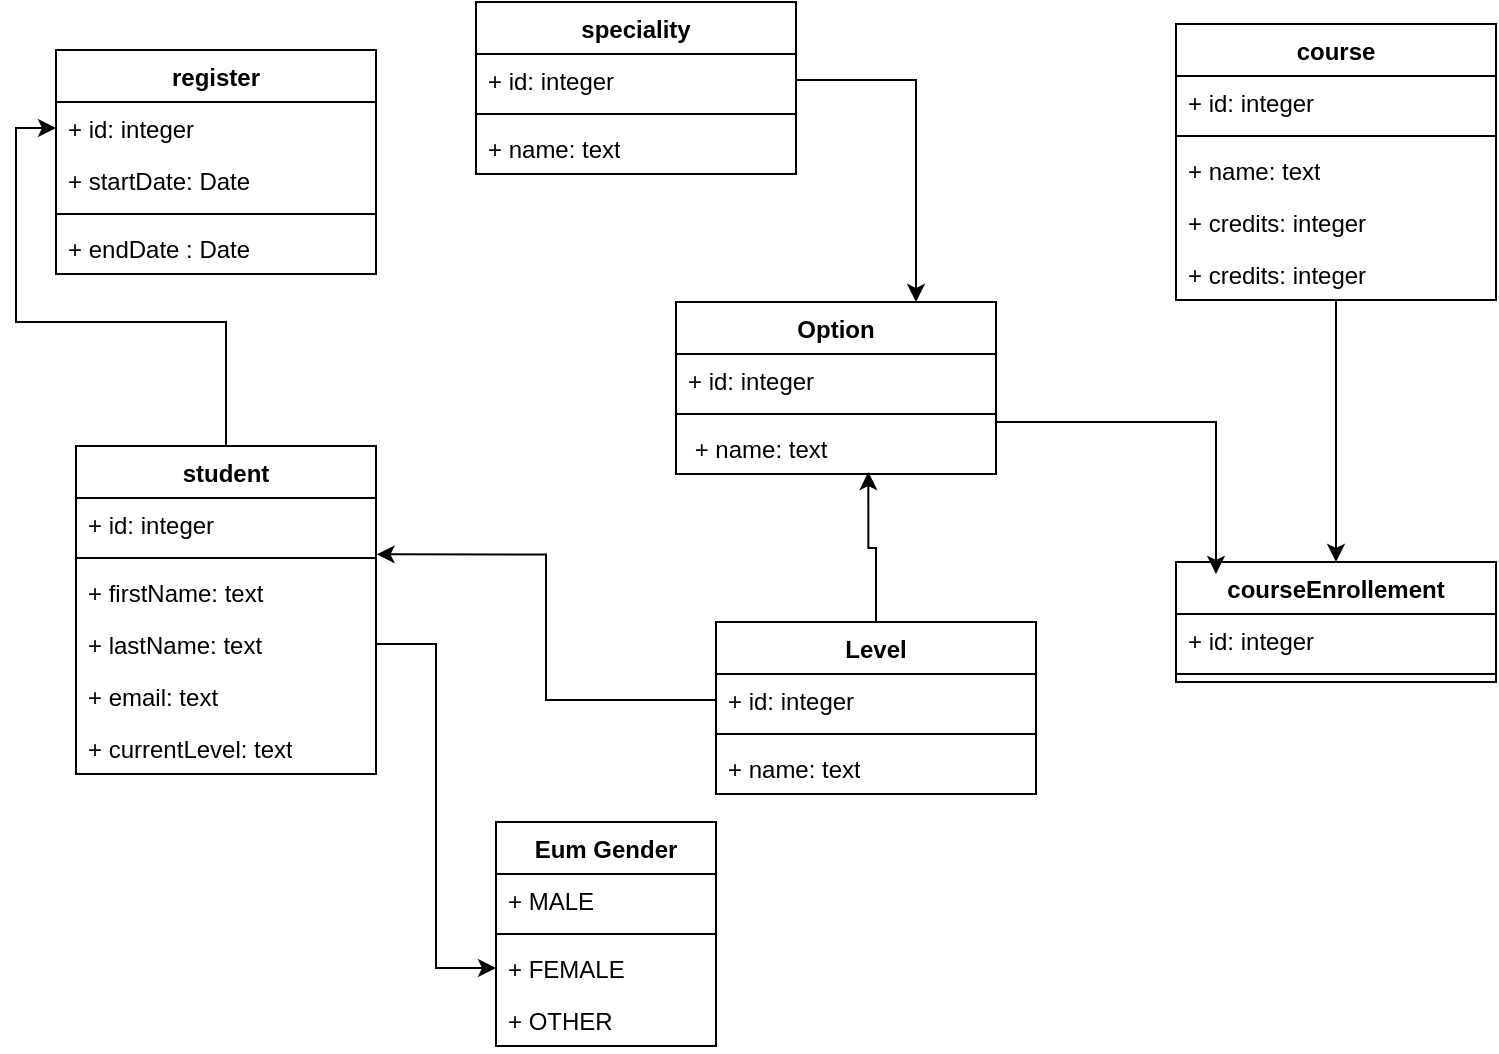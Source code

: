 <mxfile version="24.4.13" type="github" pages="3">
  <diagram name="Page-1" id="PVpVWnrb7OfxVeaUVZbv">
    <mxGraphModel dx="1035" dy="475" grid="1" gridSize="10" guides="1" tooltips="1" connect="1" arrows="1" fold="1" page="1" pageScale="1" pageWidth="1100" pageHeight="850" math="0" shadow="0">
      <root>
        <mxCell id="0" />
        <mxCell id="1" parent="0" />
        <mxCell id="9z153Rb5Zh5aQNl601J3-8" value="speciality" style="swimlane;fontStyle=1;align=center;verticalAlign=top;childLayout=stackLayout;horizontal=1;startSize=26;horizontalStack=0;resizeParent=1;resizeParentMax=0;resizeLast=0;collapsible=1;marginBottom=0;whiteSpace=wrap;html=1;" parent="1" vertex="1">
          <mxGeometry x="310" y="410" width="160" height="86" as="geometry" />
        </mxCell>
        <mxCell id="9z153Rb5Zh5aQNl601J3-9" value="+ id: integer" style="text;strokeColor=none;fillColor=none;align=left;verticalAlign=top;spacingLeft=4;spacingRight=4;overflow=hidden;rotatable=0;points=[[0,0.5],[1,0.5]];portConstraint=eastwest;whiteSpace=wrap;html=1;" parent="9z153Rb5Zh5aQNl601J3-8" vertex="1">
          <mxGeometry y="26" width="160" height="26" as="geometry" />
        </mxCell>
        <mxCell id="9z153Rb5Zh5aQNl601J3-10" value="" style="line;strokeWidth=1;fillColor=none;align=left;verticalAlign=middle;spacingTop=-1;spacingLeft=3;spacingRight=3;rotatable=0;labelPosition=right;points=[];portConstraint=eastwest;strokeColor=inherit;" parent="9z153Rb5Zh5aQNl601J3-8" vertex="1">
          <mxGeometry y="52" width="160" height="8" as="geometry" />
        </mxCell>
        <mxCell id="9z153Rb5Zh5aQNl601J3-13" value="+ name: text" style="text;strokeColor=none;fillColor=none;align=left;verticalAlign=top;spacingLeft=4;spacingRight=4;overflow=hidden;rotatable=0;points=[[0,0.5],[1,0.5]];portConstraint=eastwest;whiteSpace=wrap;html=1;" parent="9z153Rb5Zh5aQNl601J3-8" vertex="1">
          <mxGeometry y="60" width="160" height="26" as="geometry" />
        </mxCell>
        <mxCell id="9z153Rb5Zh5aQNl601J3-14" value="Option" style="swimlane;fontStyle=1;align=center;verticalAlign=top;childLayout=stackLayout;horizontal=1;startSize=26;horizontalStack=0;resizeParent=1;resizeParentMax=0;resizeLast=0;collapsible=1;marginBottom=0;whiteSpace=wrap;html=1;" parent="1" vertex="1">
          <mxGeometry x="410" y="560" width="160" height="86" as="geometry" />
        </mxCell>
        <mxCell id="9z153Rb5Zh5aQNl601J3-15" value="+ id: integer" style="text;strokeColor=none;fillColor=none;align=left;verticalAlign=top;spacingLeft=4;spacingRight=4;overflow=hidden;rotatable=0;points=[[0,0.5],[1,0.5]];portConstraint=eastwest;whiteSpace=wrap;html=1;" parent="9z153Rb5Zh5aQNl601J3-14" vertex="1">
          <mxGeometry y="26" width="160" height="26" as="geometry" />
        </mxCell>
        <mxCell id="9z153Rb5Zh5aQNl601J3-16" value="" style="line;strokeWidth=1;fillColor=none;align=left;verticalAlign=middle;spacingTop=-1;spacingLeft=3;spacingRight=3;rotatable=0;labelPosition=right;points=[];portConstraint=eastwest;strokeColor=inherit;" parent="9z153Rb5Zh5aQNl601J3-14" vertex="1">
          <mxGeometry y="52" width="160" height="8" as="geometry" />
        </mxCell>
        <mxCell id="9z153Rb5Zh5aQNl601J3-17" value="&amp;nbsp;+ name: text" style="text;strokeColor=none;fillColor=none;align=left;verticalAlign=top;spacingLeft=4;spacingRight=4;overflow=hidden;rotatable=0;points=[[0,0.5],[1,0.5]];portConstraint=eastwest;whiteSpace=wrap;html=1;" parent="9z153Rb5Zh5aQNl601J3-14" vertex="1">
          <mxGeometry y="60" width="160" height="26" as="geometry" />
        </mxCell>
        <mxCell id="3pYAXiqEpHBaBs8NNWHI-14" style="edgeStyle=orthogonalEdgeStyle;rounded=0;orthogonalLoop=1;jettySize=auto;html=1;entryX=0.5;entryY=0;entryDx=0;entryDy=0;" edge="1" parent="1" source="9z153Rb5Zh5aQNl601J3-18" target="3pYAXiqEpHBaBs8NNWHI-1">
          <mxGeometry relative="1" as="geometry">
            <mxPoint x="740" y="680" as="targetPoint" />
          </mxGeometry>
        </mxCell>
        <mxCell id="9z153Rb5Zh5aQNl601J3-18" value="course" style="swimlane;fontStyle=1;align=center;verticalAlign=top;childLayout=stackLayout;horizontal=1;startSize=26;horizontalStack=0;resizeParent=1;resizeParentMax=0;resizeLast=0;collapsible=1;marginBottom=0;whiteSpace=wrap;html=1;" parent="1" vertex="1">
          <mxGeometry x="660" y="421" width="160" height="138" as="geometry" />
        </mxCell>
        <mxCell id="9z153Rb5Zh5aQNl601J3-19" value="+ id: integer" style="text;strokeColor=none;fillColor=none;align=left;verticalAlign=top;spacingLeft=4;spacingRight=4;overflow=hidden;rotatable=0;points=[[0,0.5],[1,0.5]];portConstraint=eastwest;whiteSpace=wrap;html=1;" parent="9z153Rb5Zh5aQNl601J3-18" vertex="1">
          <mxGeometry y="26" width="160" height="26" as="geometry" />
        </mxCell>
        <mxCell id="9z153Rb5Zh5aQNl601J3-20" value="" style="line;strokeWidth=1;fillColor=none;align=left;verticalAlign=middle;spacingTop=-1;spacingLeft=3;spacingRight=3;rotatable=0;labelPosition=right;points=[];portConstraint=eastwest;strokeColor=inherit;" parent="9z153Rb5Zh5aQNl601J3-18" vertex="1">
          <mxGeometry y="52" width="160" height="8" as="geometry" />
        </mxCell>
        <mxCell id="9z153Rb5Zh5aQNl601J3-21" value="+ name: text" style="text;strokeColor=none;fillColor=none;align=left;verticalAlign=top;spacingLeft=4;spacingRight=4;overflow=hidden;rotatable=0;points=[[0,0.5],[1,0.5]];portConstraint=eastwest;whiteSpace=wrap;html=1;" parent="9z153Rb5Zh5aQNl601J3-18" vertex="1">
          <mxGeometry y="60" width="160" height="26" as="geometry" />
        </mxCell>
        <mxCell id="9z153Rb5Zh5aQNl601J3-25" value="+ credits: integer" style="text;strokeColor=none;fillColor=none;align=left;verticalAlign=top;spacingLeft=4;spacingRight=4;overflow=hidden;rotatable=0;points=[[0,0.5],[1,0.5]];portConstraint=eastwest;whiteSpace=wrap;html=1;" parent="9z153Rb5Zh5aQNl601J3-18" vertex="1">
          <mxGeometry y="86" width="160" height="26" as="geometry" />
        </mxCell>
        <mxCell id="3pYAXiqEpHBaBs8NNWHI-7" value="+ credits: integer" style="text;strokeColor=none;fillColor=none;align=left;verticalAlign=top;spacingLeft=4;spacingRight=4;overflow=hidden;rotatable=0;points=[[0,0.5],[1,0.5]];portConstraint=eastwest;whiteSpace=wrap;html=1;" vertex="1" parent="9z153Rb5Zh5aQNl601J3-18">
          <mxGeometry y="112" width="160" height="26" as="geometry" />
        </mxCell>
        <mxCell id="3pYAXiqEpHBaBs8NNWHI-28" style="edgeStyle=orthogonalEdgeStyle;rounded=0;orthogonalLoop=1;jettySize=auto;html=1;entryX=0;entryY=0.5;entryDx=0;entryDy=0;" edge="1" parent="1" source="9z153Rb5Zh5aQNl601J3-27" target="9z153Rb5Zh5aQNl601J3-41">
          <mxGeometry relative="1" as="geometry">
            <Array as="points">
              <mxPoint x="185" y="570" />
              <mxPoint x="80" y="570" />
              <mxPoint x="80" y="473" />
            </Array>
          </mxGeometry>
        </mxCell>
        <mxCell id="9z153Rb5Zh5aQNl601J3-27" value="student" style="swimlane;fontStyle=1;align=center;verticalAlign=top;childLayout=stackLayout;horizontal=1;startSize=26;horizontalStack=0;resizeParent=1;resizeParentMax=0;resizeLast=0;collapsible=1;marginBottom=0;whiteSpace=wrap;html=1;" parent="1" vertex="1">
          <mxGeometry x="110" y="632" width="150" height="164" as="geometry" />
        </mxCell>
        <mxCell id="9z153Rb5Zh5aQNl601J3-28" value="+ id: integer" style="text;strokeColor=none;fillColor=none;align=left;verticalAlign=top;spacingLeft=4;spacingRight=4;overflow=hidden;rotatable=0;points=[[0,0.5],[1,0.5]];portConstraint=eastwest;whiteSpace=wrap;html=1;" parent="9z153Rb5Zh5aQNl601J3-27" vertex="1">
          <mxGeometry y="26" width="150" height="26" as="geometry" />
        </mxCell>
        <mxCell id="9z153Rb5Zh5aQNl601J3-29" value="" style="line;strokeWidth=1;fillColor=none;align=left;verticalAlign=middle;spacingTop=-1;spacingLeft=3;spacingRight=3;rotatable=0;labelPosition=right;points=[];portConstraint=eastwest;strokeColor=inherit;" parent="9z153Rb5Zh5aQNl601J3-27" vertex="1">
          <mxGeometry y="52" width="150" height="8" as="geometry" />
        </mxCell>
        <mxCell id="9z153Rb5Zh5aQNl601J3-32" value="+ firstName: text" style="text;strokeColor=none;fillColor=none;align=left;verticalAlign=top;spacingLeft=4;spacingRight=4;overflow=hidden;rotatable=0;points=[[0,0.5],[1,0.5]];portConstraint=eastwest;whiteSpace=wrap;html=1;" parent="9z153Rb5Zh5aQNl601J3-27" vertex="1">
          <mxGeometry y="60" width="150" height="26" as="geometry" />
        </mxCell>
        <mxCell id="9z153Rb5Zh5aQNl601J3-33" value="+ lastName: text" style="text;strokeColor=none;fillColor=none;align=left;verticalAlign=top;spacingLeft=4;spacingRight=4;overflow=hidden;rotatable=0;points=[[0,0.5],[1,0.5]];portConstraint=eastwest;whiteSpace=wrap;html=1;" parent="9z153Rb5Zh5aQNl601J3-27" vertex="1">
          <mxGeometry y="86" width="150" height="26" as="geometry" />
        </mxCell>
        <mxCell id="9z153Rb5Zh5aQNl601J3-34" value="+ email: text" style="text;strokeColor=none;fillColor=none;align=left;verticalAlign=top;spacingLeft=4;spacingRight=4;overflow=hidden;rotatable=0;points=[[0,0.5],[1,0.5]];portConstraint=eastwest;whiteSpace=wrap;html=1;" parent="9z153Rb5Zh5aQNl601J3-27" vertex="1">
          <mxGeometry y="112" width="150" height="26" as="geometry" />
        </mxCell>
        <mxCell id="9z153Rb5Zh5aQNl601J3-49" value="+ currentLevel: text" style="text;strokeColor=none;fillColor=none;align=left;verticalAlign=top;spacingLeft=4;spacingRight=4;overflow=hidden;rotatable=0;points=[[0,0.5],[1,0.5]];portConstraint=eastwest;whiteSpace=wrap;html=1;" parent="9z153Rb5Zh5aQNl601J3-27" vertex="1">
          <mxGeometry y="138" width="150" height="26" as="geometry" />
        </mxCell>
        <mxCell id="9z153Rb5Zh5aQNl601J3-35" value="Eum Gender" style="swimlane;fontStyle=1;align=center;verticalAlign=top;childLayout=stackLayout;horizontal=1;startSize=26;horizontalStack=0;resizeParent=1;resizeParentMax=0;resizeLast=0;collapsible=1;marginBottom=0;whiteSpace=wrap;html=1;" parent="1" vertex="1">
          <mxGeometry x="320" y="820" width="110" height="112" as="geometry" />
        </mxCell>
        <mxCell id="9z153Rb5Zh5aQNl601J3-36" value="+ MALE" style="text;strokeColor=none;fillColor=none;align=left;verticalAlign=top;spacingLeft=4;spacingRight=4;overflow=hidden;rotatable=0;points=[[0,0.5],[1,0.5]];portConstraint=eastwest;whiteSpace=wrap;html=1;" parent="9z153Rb5Zh5aQNl601J3-35" vertex="1">
          <mxGeometry y="26" width="110" height="26" as="geometry" />
        </mxCell>
        <mxCell id="9z153Rb5Zh5aQNl601J3-37" value="" style="line;strokeWidth=1;fillColor=none;align=left;verticalAlign=middle;spacingTop=-1;spacingLeft=3;spacingRight=3;rotatable=0;labelPosition=right;points=[];portConstraint=eastwest;strokeColor=inherit;" parent="9z153Rb5Zh5aQNl601J3-35" vertex="1">
          <mxGeometry y="52" width="110" height="8" as="geometry" />
        </mxCell>
        <mxCell id="9z153Rb5Zh5aQNl601J3-38" value="+ FEMALE" style="text;strokeColor=none;fillColor=none;align=left;verticalAlign=top;spacingLeft=4;spacingRight=4;overflow=hidden;rotatable=0;points=[[0,0.5],[1,0.5]];portConstraint=eastwest;whiteSpace=wrap;html=1;" parent="9z153Rb5Zh5aQNl601J3-35" vertex="1">
          <mxGeometry y="60" width="110" height="26" as="geometry" />
        </mxCell>
        <mxCell id="9z153Rb5Zh5aQNl601J3-39" value="+ OTHER" style="text;strokeColor=none;fillColor=none;align=left;verticalAlign=top;spacingLeft=4;spacingRight=4;overflow=hidden;rotatable=0;points=[[0,0.5],[1,0.5]];portConstraint=eastwest;whiteSpace=wrap;html=1;" parent="9z153Rb5Zh5aQNl601J3-35" vertex="1">
          <mxGeometry y="86" width="110" height="26" as="geometry" />
        </mxCell>
        <mxCell id="9z153Rb5Zh5aQNl601J3-40" value="register" style="swimlane;fontStyle=1;align=center;verticalAlign=top;childLayout=stackLayout;horizontal=1;startSize=26;horizontalStack=0;resizeParent=1;resizeParentMax=0;resizeLast=0;collapsible=1;marginBottom=0;whiteSpace=wrap;html=1;" parent="1" vertex="1">
          <mxGeometry x="100" y="434" width="160" height="112" as="geometry" />
        </mxCell>
        <mxCell id="9z153Rb5Zh5aQNl601J3-41" value="+ id: integer" style="text;strokeColor=none;fillColor=none;align=left;verticalAlign=top;spacingLeft=4;spacingRight=4;overflow=hidden;rotatable=0;points=[[0,0.5],[1,0.5]];portConstraint=eastwest;whiteSpace=wrap;html=1;" parent="9z153Rb5Zh5aQNl601J3-40" vertex="1">
          <mxGeometry y="26" width="160" height="26" as="geometry" />
        </mxCell>
        <mxCell id="9z153Rb5Zh5aQNl601J3-47" value="+ startDate: Date" style="text;strokeColor=none;fillColor=none;align=left;verticalAlign=top;spacingLeft=4;spacingRight=4;overflow=hidden;rotatable=0;points=[[0,0.5],[1,0.5]];portConstraint=eastwest;whiteSpace=wrap;html=1;" parent="9z153Rb5Zh5aQNl601J3-40" vertex="1">
          <mxGeometry y="52" width="160" height="26" as="geometry" />
        </mxCell>
        <mxCell id="9z153Rb5Zh5aQNl601J3-42" value="" style="line;strokeWidth=1;fillColor=none;align=left;verticalAlign=middle;spacingTop=-1;spacingLeft=3;spacingRight=3;rotatable=0;labelPosition=right;points=[];portConstraint=eastwest;strokeColor=inherit;" parent="9z153Rb5Zh5aQNl601J3-40" vertex="1">
          <mxGeometry y="78" width="160" height="8" as="geometry" />
        </mxCell>
        <mxCell id="9z153Rb5Zh5aQNl601J3-48" value="+ endDate : Date" style="text;strokeColor=none;fillColor=none;align=left;verticalAlign=top;spacingLeft=4;spacingRight=4;overflow=hidden;rotatable=0;points=[[0,0.5],[1,0.5]];portConstraint=eastwest;whiteSpace=wrap;html=1;" parent="9z153Rb5Zh5aQNl601J3-40" vertex="1">
          <mxGeometry y="86" width="160" height="26" as="geometry" />
        </mxCell>
        <mxCell id="3pYAXiqEpHBaBs8NNWHI-1" value="courseEnrollement" style="swimlane;fontStyle=1;align=center;verticalAlign=top;childLayout=stackLayout;horizontal=1;startSize=26;horizontalStack=0;resizeParent=1;resizeParentMax=0;resizeLast=0;collapsible=1;marginBottom=0;whiteSpace=wrap;html=1;" vertex="1" parent="1">
          <mxGeometry x="660" y="690" width="160" height="60" as="geometry" />
        </mxCell>
        <mxCell id="3pYAXiqEpHBaBs8NNWHI-2" value="+ id: integer" style="text;strokeColor=none;fillColor=none;align=left;verticalAlign=top;spacingLeft=4;spacingRight=4;overflow=hidden;rotatable=0;points=[[0,0.5],[1,0.5]];portConstraint=eastwest;whiteSpace=wrap;html=1;" vertex="1" parent="3pYAXiqEpHBaBs8NNWHI-1">
          <mxGeometry y="26" width="160" height="26" as="geometry" />
        </mxCell>
        <mxCell id="3pYAXiqEpHBaBs8NNWHI-4" value="" style="line;strokeWidth=1;fillColor=none;align=left;verticalAlign=middle;spacingTop=-1;spacingLeft=3;spacingRight=3;rotatable=0;labelPosition=right;points=[];portConstraint=eastwest;strokeColor=inherit;" vertex="1" parent="3pYAXiqEpHBaBs8NNWHI-1">
          <mxGeometry y="52" width="160" height="8" as="geometry" />
        </mxCell>
        <mxCell id="3pYAXiqEpHBaBs8NNWHI-8" style="edgeStyle=orthogonalEdgeStyle;rounded=0;orthogonalLoop=1;jettySize=auto;html=1;entryX=0;entryY=0.5;entryDx=0;entryDy=0;" edge="1" parent="1" source="9z153Rb5Zh5aQNl601J3-33" target="9z153Rb5Zh5aQNl601J3-38">
          <mxGeometry relative="1" as="geometry" />
        </mxCell>
        <mxCell id="3pYAXiqEpHBaBs8NNWHI-12" style="edgeStyle=orthogonalEdgeStyle;rounded=0;orthogonalLoop=1;jettySize=auto;html=1;entryX=0.125;entryY=0.1;entryDx=0;entryDy=0;entryPerimeter=0;" edge="1" parent="1" source="9z153Rb5Zh5aQNl601J3-17" target="3pYAXiqEpHBaBs8NNWHI-1">
          <mxGeometry relative="1" as="geometry">
            <Array as="points">
              <mxPoint x="680" y="620" />
            </Array>
          </mxGeometry>
        </mxCell>
        <mxCell id="3pYAXiqEpHBaBs8NNWHI-16" value="Level" style="swimlane;fontStyle=1;align=center;verticalAlign=top;childLayout=stackLayout;horizontal=1;startSize=26;horizontalStack=0;resizeParent=1;resizeParentMax=0;resizeLast=0;collapsible=1;marginBottom=0;whiteSpace=wrap;html=1;" vertex="1" parent="1">
          <mxGeometry x="430" y="720" width="160" height="86" as="geometry" />
        </mxCell>
        <mxCell id="3pYAXiqEpHBaBs8NNWHI-17" value="+ id: integer" style="text;strokeColor=none;fillColor=none;align=left;verticalAlign=top;spacingLeft=4;spacingRight=4;overflow=hidden;rotatable=0;points=[[0,0.5],[1,0.5]];portConstraint=eastwest;whiteSpace=wrap;html=1;" vertex="1" parent="3pYAXiqEpHBaBs8NNWHI-16">
          <mxGeometry y="26" width="160" height="26" as="geometry" />
        </mxCell>
        <mxCell id="3pYAXiqEpHBaBs8NNWHI-18" value="" style="line;strokeWidth=1;fillColor=none;align=left;verticalAlign=middle;spacingTop=-1;spacingLeft=3;spacingRight=3;rotatable=0;labelPosition=right;points=[];portConstraint=eastwest;strokeColor=inherit;" vertex="1" parent="3pYAXiqEpHBaBs8NNWHI-16">
          <mxGeometry y="52" width="160" height="8" as="geometry" />
        </mxCell>
        <mxCell id="3pYAXiqEpHBaBs8NNWHI-19" value="+ name: text" style="text;strokeColor=none;fillColor=none;align=left;verticalAlign=top;spacingLeft=4;spacingRight=4;overflow=hidden;rotatable=0;points=[[0,0.5],[1,0.5]];portConstraint=eastwest;whiteSpace=wrap;html=1;" vertex="1" parent="3pYAXiqEpHBaBs8NNWHI-16">
          <mxGeometry y="60" width="160" height="26" as="geometry" />
        </mxCell>
        <mxCell id="3pYAXiqEpHBaBs8NNWHI-20" style="edgeStyle=orthogonalEdgeStyle;rounded=0;orthogonalLoop=1;jettySize=auto;html=1;entryX=0.75;entryY=0;entryDx=0;entryDy=0;" edge="1" parent="1" source="9z153Rb5Zh5aQNl601J3-9" target="9z153Rb5Zh5aQNl601J3-14">
          <mxGeometry relative="1" as="geometry" />
        </mxCell>
        <mxCell id="3pYAXiqEpHBaBs8NNWHI-22" style="edgeStyle=orthogonalEdgeStyle;rounded=0;orthogonalLoop=1;jettySize=auto;html=1;entryX=1.002;entryY=1.084;entryDx=0;entryDy=0;entryPerimeter=0;" edge="1" parent="1" source="3pYAXiqEpHBaBs8NNWHI-17" target="9z153Rb5Zh5aQNl601J3-28">
          <mxGeometry relative="1" as="geometry" />
        </mxCell>
        <mxCell id="3pYAXiqEpHBaBs8NNWHI-25" style="edgeStyle=orthogonalEdgeStyle;rounded=0;orthogonalLoop=1;jettySize=auto;html=1;entryX=0.601;entryY=0.962;entryDx=0;entryDy=0;entryPerimeter=0;" edge="1" parent="1" source="3pYAXiqEpHBaBs8NNWHI-16" target="9z153Rb5Zh5aQNl601J3-17">
          <mxGeometry relative="1" as="geometry" />
        </mxCell>
      </root>
    </mxGraphModel>
  </diagram>
  <diagram id="EVSd_o98dj5fEHspu7c7" name="Page-2">
    <mxGraphModel dx="808" dy="454" grid="1" gridSize="10" guides="1" tooltips="1" connect="1" arrows="1" fold="1" page="1" pageScale="1" pageWidth="850" pageHeight="1100" math="0" shadow="0">
      <root>
        <mxCell id="0" />
        <mxCell id="1" parent="0" />
        <mxCell id="r9Iak4nXetqMGGFo57f--1" value="Class" style="swimlane;fontStyle=0;childLayout=stackLayout;horizontal=1;startSize=26;fillColor=none;horizontalStack=0;resizeParent=1;resizeParentMax=0;resizeLast=0;collapsible=1;marginBottom=0;whiteSpace=wrap;html=1;" parent="1" vertex="1">
          <mxGeometry x="350" y="270" width="160" height="196" as="geometry" />
        </mxCell>
        <mxCell id="r9Iak4nXetqMGGFo57f--2" value="+ id: Int" style="text;strokeColor=none;fillColor=none;align=left;verticalAlign=top;spacingLeft=4;spacingRight=4;overflow=hidden;rotatable=0;points=[[0,0.5],[1,0.5]];portConstraint=eastwest;whiteSpace=wrap;html=1;" parent="r9Iak4nXetqMGGFo57f--1" vertex="1">
          <mxGeometry y="26" width="160" height="26" as="geometry" />
        </mxCell>
        <mxCell id="r9Iak4nXetqMGGFo57f--4" value="&lt;div&gt;+ field : Text&lt;/div&gt;&lt;div&gt;&lt;br&gt;&lt;/div&gt;&lt;div&gt;+ cycle : cycle&lt;br&gt;&lt;/div&gt;&lt;div&gt;&lt;br&gt;&lt;/div&gt;&lt;div&gt;+ level : Int&lt;/div&gt;&lt;div&gt;&lt;br&gt;&lt;/div&gt;&lt;div&gt;+ feeSchool: number&lt;br&gt;&lt;/div&gt;" style="text;strokeColor=none;fillColor=none;align=left;verticalAlign=top;spacingLeft=4;spacingRight=4;overflow=hidden;rotatable=0;points=[[0,0.5],[1,0.5]];portConstraint=eastwest;whiteSpace=wrap;html=1;" parent="r9Iak4nXetqMGGFo57f--1" vertex="1">
          <mxGeometry y="52" width="160" height="118" as="geometry" />
        </mxCell>
        <mxCell id="r9Iak4nXetqMGGFo57f--3" value="+ registrationFee : Number" style="text;strokeColor=none;fillColor=none;align=left;verticalAlign=top;spacingLeft=4;spacingRight=4;overflow=hidden;rotatable=0;points=[[0,0.5],[1,0.5]];portConstraint=eastwest;whiteSpace=wrap;html=1;" parent="r9Iak4nXetqMGGFo57f--1" vertex="1">
          <mxGeometry y="170" width="160" height="26" as="geometry" />
        </mxCell>
        <mxCell id="3dtmtDhH3WgYcla-uufY-2" value="&lt;p style=&quot;margin:0px;margin-top:4px;text-align:center;&quot;&gt;&lt;b&gt;cycle&lt;/b&gt;&lt;/p&gt;&lt;hr size=&quot;1&quot; style=&quot;border-style:solid;&quot;&gt;&lt;p style=&quot;margin:0px;margin-left:4px;&quot;&gt;+ name: Text&lt;br&gt;&lt;/p&gt;&lt;hr size=&quot;1&quot; style=&quot;border-style:solid;&quot;&gt;&lt;p style=&quot;margin:0px;margin-left:4px;&quot;&gt;+ constructor(): void&lt;br&gt;&lt;/p&gt;" style="verticalAlign=top;align=left;overflow=fill;html=1;whiteSpace=wrap;" parent="1" vertex="1">
          <mxGeometry x="180" y="450" width="160" height="90" as="geometry" />
        </mxCell>
        <mxCell id="dONlT-souG-99hwp9RoZ-6" value="course" style="swimlane;fontStyle=0;childLayout=stackLayout;horizontal=1;startSize=26;fillColor=none;horizontalStack=0;resizeParent=1;resizeParentMax=0;resizeLast=0;collapsible=1;marginBottom=0;whiteSpace=wrap;html=1;" parent="1" vertex="1">
          <mxGeometry x="650" y="330" width="140" height="132" as="geometry" />
        </mxCell>
        <mxCell id="dONlT-souG-99hwp9RoZ-7" value="+ id: int" style="text;strokeColor=none;fillColor=none;align=left;verticalAlign=top;spacingLeft=4;spacingRight=4;overflow=hidden;rotatable=0;points=[[0,0.5],[1,0.5]];portConstraint=eastwest;whiteSpace=wrap;html=1;" parent="dONlT-souG-99hwp9RoZ-6" vertex="1">
          <mxGeometry y="26" width="140" height="26" as="geometry" />
        </mxCell>
        <mxCell id="dONlT-souG-99hwp9RoZ-8" value="+ title: text" style="text;strokeColor=none;fillColor=none;align=left;verticalAlign=top;spacingLeft=4;spacingRight=4;overflow=hidden;rotatable=0;points=[[0,0.5],[1,0.5]];portConstraint=eastwest;whiteSpace=wrap;html=1;" parent="dONlT-souG-99hwp9RoZ-6" vertex="1">
          <mxGeometry y="52" width="140" height="28" as="geometry" />
        </mxCell>
        <mxCell id="dONlT-souG-99hwp9RoZ-9" value="+ code: texr" style="text;strokeColor=none;fillColor=none;align=left;verticalAlign=top;spacingLeft=4;spacingRight=4;overflow=hidden;rotatable=0;points=[[0,0.5],[1,0.5]];portConstraint=eastwest;whiteSpace=wrap;html=1;" parent="dONlT-souG-99hwp9RoZ-6" vertex="1">
          <mxGeometry y="80" width="140" height="26" as="geometry" />
        </mxCell>
        <mxCell id="dONlT-souG-99hwp9RoZ-10" value="+ field: type" style="text;strokeColor=none;fillColor=none;align=left;verticalAlign=top;spacingLeft=4;spacingRight=4;overflow=hidden;rotatable=0;points=[[0,0.5],[1,0.5]];portConstraint=eastwest;whiteSpace=wrap;html=1;" parent="dONlT-souG-99hwp9RoZ-6" vertex="1">
          <mxGeometry y="106" width="140" height="26" as="geometry" />
        </mxCell>
        <mxCell id="dONlT-souG-99hwp9RoZ-11" value="school" style="swimlane;fontStyle=0;childLayout=stackLayout;horizontal=1;startSize=26;fillColor=none;horizontalStack=0;resizeParent=1;resizeParentMax=0;resizeLast=0;collapsible=1;marginBottom=0;whiteSpace=wrap;html=1;" parent="1" vertex="1">
          <mxGeometry x="180" y="280" width="140" height="132" as="geometry" />
        </mxCell>
        <mxCell id="dONlT-souG-99hwp9RoZ-12" value="+ id: number" style="text;strokeColor=none;fillColor=none;align=left;verticalAlign=top;spacingLeft=4;spacingRight=4;overflow=hidden;rotatable=0;points=[[0,0.5],[1,0.5]];portConstraint=eastwest;whiteSpace=wrap;html=1;" parent="dONlT-souG-99hwp9RoZ-11" vertex="1">
          <mxGeometry y="26" width="140" height="26" as="geometry" />
        </mxCell>
        <mxCell id="dONlT-souG-99hwp9RoZ-13" value="+ name: text" style="text;strokeColor=none;fillColor=none;align=left;verticalAlign=top;spacingLeft=4;spacingRight=4;overflow=hidden;rotatable=0;points=[[0,0.5],[1,0.5]];portConstraint=eastwest;whiteSpace=wrap;html=1;" parent="dONlT-souG-99hwp9RoZ-11" vertex="1">
          <mxGeometry y="52" width="140" height="28" as="geometry" />
        </mxCell>
        <mxCell id="dONlT-souG-99hwp9RoZ-14" value="+ address: text" style="text;strokeColor=none;fillColor=none;align=left;verticalAlign=top;spacingLeft=4;spacingRight=4;overflow=hidden;rotatable=0;points=[[0,0.5],[1,0.5]];portConstraint=eastwest;whiteSpace=wrap;html=1;" parent="dONlT-souG-99hwp9RoZ-11" vertex="1">
          <mxGeometry y="80" width="140" height="26" as="geometry" />
        </mxCell>
        <mxCell id="dONlT-souG-99hwp9RoZ-15" value="+ phone : number" style="text;strokeColor=none;fillColor=none;align=left;verticalAlign=top;spacingLeft=4;spacingRight=4;overflow=hidden;rotatable=0;points=[[0,0.5],[1,0.5]];portConstraint=eastwest;whiteSpace=wrap;html=1;" parent="dONlT-souG-99hwp9RoZ-11" vertex="1">
          <mxGeometry y="106" width="140" height="26" as="geometry" />
        </mxCell>
        <mxCell id="dONlT-souG-99hwp9RoZ-28" style="edgeStyle=orthogonalEdgeStyle;rounded=0;orthogonalLoop=1;jettySize=auto;html=1;exitX=0.5;exitY=0;exitDx=0;exitDy=0;" parent="1" source="dONlT-souG-99hwp9RoZ-20" edge="1">
          <mxGeometry relative="1" as="geometry">
            <mxPoint x="580" y="380" as="targetPoint" />
          </mxGeometry>
        </mxCell>
        <mxCell id="dONlT-souG-99hwp9RoZ-20" value="ClassCourse" style="swimlane;fontStyle=0;childLayout=stackLayout;horizontal=1;startSize=26;fillColor=none;horizontalStack=0;resizeParent=1;resizeParentMax=0;resizeLast=0;collapsible=1;marginBottom=0;whiteSpace=wrap;html=1;" parent="1" vertex="1">
          <mxGeometry x="500" y="510" width="140" height="52" as="geometry" />
        </mxCell>
        <mxCell id="dONlT-souG-99hwp9RoZ-21" value="+ id: number" style="text;strokeColor=none;fillColor=none;align=left;verticalAlign=top;spacingLeft=4;spacingRight=4;overflow=hidden;rotatable=0;points=[[0,0.5],[1,0.5]];portConstraint=eastwest;whiteSpace=wrap;html=1;" parent="dONlT-souG-99hwp9RoZ-20" vertex="1">
          <mxGeometry y="26" width="140" height="26" as="geometry" />
        </mxCell>
        <mxCell id="dONlT-souG-99hwp9RoZ-27" style="edgeStyle=orthogonalEdgeStyle;rounded=0;orthogonalLoop=1;jettySize=auto;html=1;exitX=1;exitY=0.5;exitDx=0;exitDy=0;entryX=0;entryY=0.923;entryDx=0;entryDy=0;entryPerimeter=0;" parent="1" target="dONlT-souG-99hwp9RoZ-7" edge="1">
          <mxGeometry relative="1" as="geometry">
            <mxPoint x="494" y="381" as="sourcePoint" />
            <mxPoint x="640.02" y="379.004" as="targetPoint" />
            <Array as="points">
              <mxPoint x="564" y="381" />
              <mxPoint x="564" y="383" />
              <mxPoint x="630" y="383" />
              <mxPoint x="630" y="379" />
            </Array>
          </mxGeometry>
        </mxCell>
        <mxCell id="dONlT-souG-99hwp9RoZ-30" value="*.n" style="text;html=1;align=center;verticalAlign=middle;resizable=0;points=[];autosize=1;strokeColor=none;fillColor=none;" parent="1" vertex="1">
          <mxGeometry x="500" y="358" width="40" height="30" as="geometry" />
        </mxCell>
        <mxCell id="dONlT-souG-99hwp9RoZ-31" value="*.n" style="text;html=1;align=center;verticalAlign=middle;resizable=0;points=[];autosize=1;strokeColor=none;fillColor=none;" parent="1" vertex="1">
          <mxGeometry x="610" y="350" width="40" height="30" as="geometry" />
        </mxCell>
      </root>
    </mxGraphModel>
  </diagram>
  <diagram id="S4RKxnrKNSfPIcE15Gsn" name="Page-3">
    <mxGraphModel dx="771" dy="454" grid="1" gridSize="10" guides="1" tooltips="1" connect="1" arrows="1" fold="1" page="1" pageScale="1" pageWidth="850" pageHeight="1100" math="0" shadow="0">
      <root>
        <mxCell id="0" />
        <mxCell id="1" parent="0" />
        <mxCell id="qKUMWcXbkTPQmeUeck81-2" value="app" style="shape=umlLifeline;perimeter=lifelinePerimeter;whiteSpace=wrap;html=1;container=1;dropTarget=0;collapsible=0;recursiveResize=0;outlineConnect=0;portConstraint=eastwest;newEdgeStyle={&quot;curved&quot;:0,&quot;rounded&quot;:0};" vertex="1" parent="1">
          <mxGeometry x="350" y="80" width="100" height="300" as="geometry" />
        </mxCell>
        <mxCell id="qKUMWcXbkTPQmeUeck81-5" value="" style="shape=umlLifeline;perimeter=lifelinePerimeter;whiteSpace=wrap;html=1;container=1;dropTarget=0;collapsible=0;recursiveResize=0;outlineConnect=0;portConstraint=eastwest;newEdgeStyle={&quot;curved&quot;:0,&quot;rounded&quot;:0};participant=umlActor;" vertex="1" parent="1">
          <mxGeometry x="180" y="80" width="20" height="300" as="geometry" />
        </mxCell>
        <mxCell id="qKUMWcXbkTPQmeUeck81-6" value="" style="html=1;points=[[0,0,0,0,5],[0,1,0,0,-5],[1,0,0,0,5],[1,1,0,0,-5]];perimeter=orthogonalPerimeter;outlineConnect=0;targetShapes=umlLifeline;portConstraint=eastwest;newEdgeStyle={&quot;curved&quot;:0,&quot;rounded&quot;:0};" vertex="1" parent="1">
          <mxGeometry x="390" y="140" width="10" height="140" as="geometry" />
        </mxCell>
        <mxCell id="qKUMWcXbkTPQmeUeck81-7" value="dispatch" style="html=1;verticalAlign=bottom;endArrow=block;curved=0;rounded=0;entryX=0;entryY=0;entryDx=0;entryDy=5;" edge="1" target="qKUMWcXbkTPQmeUeck81-6" parent="1">
          <mxGeometry relative="1" as="geometry">
            <mxPoint x="190" y="145" as="sourcePoint" />
          </mxGeometry>
        </mxCell>
        <mxCell id="qKUMWcXbkTPQmeUeck81-8" value="student assigned to" style="html=1;verticalAlign=bottom;endArrow=open;dashed=1;endSize=8;curved=0;rounded=0;exitX=0;exitY=1;exitDx=0;exitDy=-5;" edge="1" source="qKUMWcXbkTPQmeUeck81-6" parent="1" target="qKUMWcXbkTPQmeUeck81-5">
          <mxGeometry relative="1" as="geometry">
            <mxPoint x="190" y="215" as="targetPoint" />
          </mxGeometry>
        </mxCell>
        <mxCell id="qKUMWcXbkTPQmeUeck81-9" value="Condition" style="rhombus;whiteSpace=wrap;html=1;fontColor=#000000;fillColor=#ffffc0;strokeColor=#ff0000;" vertex="1" parent="1">
          <mxGeometry x="460" y="270" width="80" height="40" as="geometry" />
        </mxCell>
        <mxCell id="qKUMWcXbkTPQmeUeck81-10" value="no" style="edgeStyle=orthogonalEdgeStyle;html=1;align=left;verticalAlign=bottom;endArrow=open;endSize=8;strokeColor=#ff0000;rounded=0;" edge="1" source="qKUMWcXbkTPQmeUeck81-9" parent="1">
          <mxGeometry x="-1" relative="1" as="geometry">
            <mxPoint x="640" y="290" as="targetPoint" />
          </mxGeometry>
        </mxCell>
        <mxCell id="qKUMWcXbkTPQmeUeck81-11" value="yes" style="edgeStyle=orthogonalEdgeStyle;html=1;align=left;verticalAlign=top;endArrow=open;endSize=8;strokeColor=#ff0000;rounded=0;" edge="1" source="qKUMWcXbkTPQmeUeck81-9" parent="1">
          <mxGeometry x="-1" relative="1" as="geometry">
            <mxPoint x="500" y="370" as="targetPoint" />
          </mxGeometry>
        </mxCell>
      </root>
    </mxGraphModel>
  </diagram>
</mxfile>
